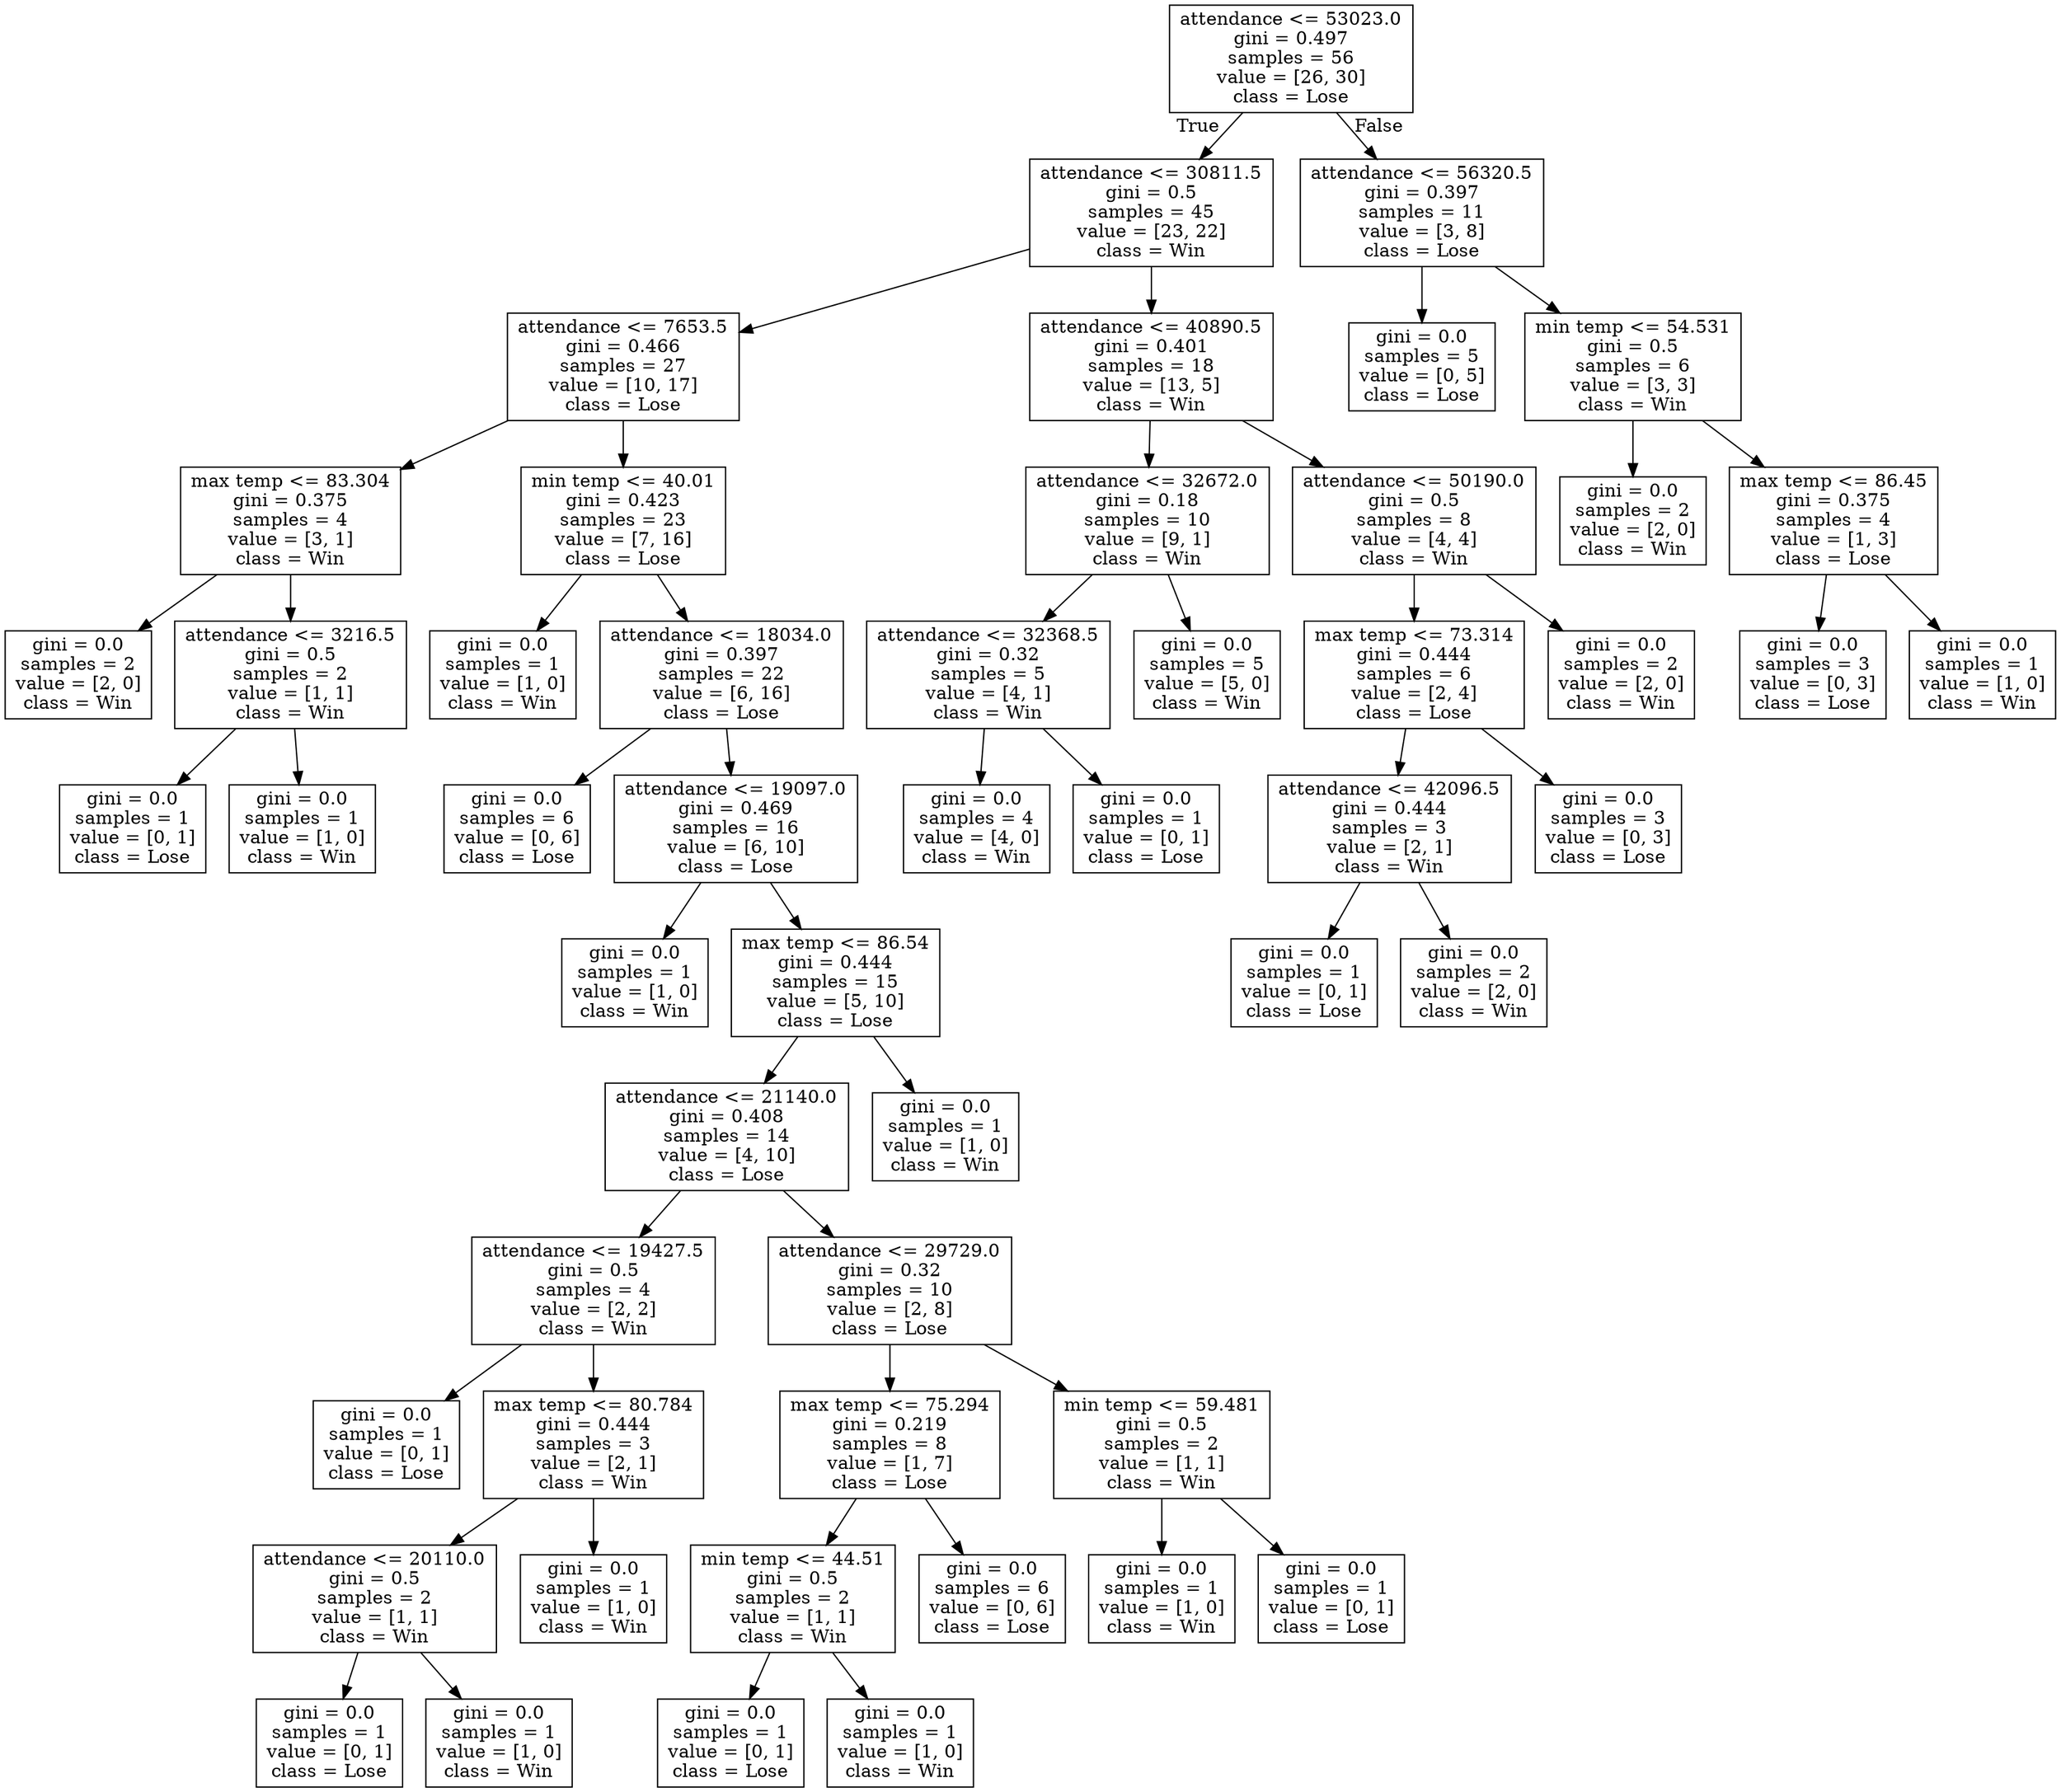 digraph Tree {
node [shape=box] ;
0 [label="attendance <= 53023.0\ngini = 0.497\nsamples = 56\nvalue = [26, 30]\nclass = Lose"] ;
1 [label="attendance <= 30811.5\ngini = 0.5\nsamples = 45\nvalue = [23, 22]\nclass = Win"] ;
0 -> 1 [labeldistance=2.5, labelangle=45, headlabel="True"] ;
2 [label="attendance <= 7653.5\ngini = 0.466\nsamples = 27\nvalue = [10, 17]\nclass = Lose"] ;
1 -> 2 ;
3 [label="max temp <= 83.304\ngini = 0.375\nsamples = 4\nvalue = [3, 1]\nclass = Win"] ;
2 -> 3 ;
4 [label="gini = 0.0\nsamples = 2\nvalue = [2, 0]\nclass = Win"] ;
3 -> 4 ;
5 [label="attendance <= 3216.5\ngini = 0.5\nsamples = 2\nvalue = [1, 1]\nclass = Win"] ;
3 -> 5 ;
6 [label="gini = 0.0\nsamples = 1\nvalue = [0, 1]\nclass = Lose"] ;
5 -> 6 ;
7 [label="gini = 0.0\nsamples = 1\nvalue = [1, 0]\nclass = Win"] ;
5 -> 7 ;
8 [label="min temp <= 40.01\ngini = 0.423\nsamples = 23\nvalue = [7, 16]\nclass = Lose"] ;
2 -> 8 ;
9 [label="gini = 0.0\nsamples = 1\nvalue = [1, 0]\nclass = Win"] ;
8 -> 9 ;
10 [label="attendance <= 18034.0\ngini = 0.397\nsamples = 22\nvalue = [6, 16]\nclass = Lose"] ;
8 -> 10 ;
11 [label="gini = 0.0\nsamples = 6\nvalue = [0, 6]\nclass = Lose"] ;
10 -> 11 ;
12 [label="attendance <= 19097.0\ngini = 0.469\nsamples = 16\nvalue = [6, 10]\nclass = Lose"] ;
10 -> 12 ;
13 [label="gini = 0.0\nsamples = 1\nvalue = [1, 0]\nclass = Win"] ;
12 -> 13 ;
14 [label="max temp <= 86.54\ngini = 0.444\nsamples = 15\nvalue = [5, 10]\nclass = Lose"] ;
12 -> 14 ;
15 [label="attendance <= 21140.0\ngini = 0.408\nsamples = 14\nvalue = [4, 10]\nclass = Lose"] ;
14 -> 15 ;
16 [label="attendance <= 19427.5\ngini = 0.5\nsamples = 4\nvalue = [2, 2]\nclass = Win"] ;
15 -> 16 ;
17 [label="gini = 0.0\nsamples = 1\nvalue = [0, 1]\nclass = Lose"] ;
16 -> 17 ;
18 [label="max temp <= 80.784\ngini = 0.444\nsamples = 3\nvalue = [2, 1]\nclass = Win"] ;
16 -> 18 ;
19 [label="attendance <= 20110.0\ngini = 0.5\nsamples = 2\nvalue = [1, 1]\nclass = Win"] ;
18 -> 19 ;
20 [label="gini = 0.0\nsamples = 1\nvalue = [0, 1]\nclass = Lose"] ;
19 -> 20 ;
21 [label="gini = 0.0\nsamples = 1\nvalue = [1, 0]\nclass = Win"] ;
19 -> 21 ;
22 [label="gini = 0.0\nsamples = 1\nvalue = [1, 0]\nclass = Win"] ;
18 -> 22 ;
23 [label="attendance <= 29729.0\ngini = 0.32\nsamples = 10\nvalue = [2, 8]\nclass = Lose"] ;
15 -> 23 ;
24 [label="max temp <= 75.294\ngini = 0.219\nsamples = 8\nvalue = [1, 7]\nclass = Lose"] ;
23 -> 24 ;
25 [label="min temp <= 44.51\ngini = 0.5\nsamples = 2\nvalue = [1, 1]\nclass = Win"] ;
24 -> 25 ;
26 [label="gini = 0.0\nsamples = 1\nvalue = [0, 1]\nclass = Lose"] ;
25 -> 26 ;
27 [label="gini = 0.0\nsamples = 1\nvalue = [1, 0]\nclass = Win"] ;
25 -> 27 ;
28 [label="gini = 0.0\nsamples = 6\nvalue = [0, 6]\nclass = Lose"] ;
24 -> 28 ;
29 [label="min temp <= 59.481\ngini = 0.5\nsamples = 2\nvalue = [1, 1]\nclass = Win"] ;
23 -> 29 ;
30 [label="gini = 0.0\nsamples = 1\nvalue = [1, 0]\nclass = Win"] ;
29 -> 30 ;
31 [label="gini = 0.0\nsamples = 1\nvalue = [0, 1]\nclass = Lose"] ;
29 -> 31 ;
32 [label="gini = 0.0\nsamples = 1\nvalue = [1, 0]\nclass = Win"] ;
14 -> 32 ;
33 [label="attendance <= 40890.5\ngini = 0.401\nsamples = 18\nvalue = [13, 5]\nclass = Win"] ;
1 -> 33 ;
34 [label="attendance <= 32672.0\ngini = 0.18\nsamples = 10\nvalue = [9, 1]\nclass = Win"] ;
33 -> 34 ;
35 [label="attendance <= 32368.5\ngini = 0.32\nsamples = 5\nvalue = [4, 1]\nclass = Win"] ;
34 -> 35 ;
36 [label="gini = 0.0\nsamples = 4\nvalue = [4, 0]\nclass = Win"] ;
35 -> 36 ;
37 [label="gini = 0.0\nsamples = 1\nvalue = [0, 1]\nclass = Lose"] ;
35 -> 37 ;
38 [label="gini = 0.0\nsamples = 5\nvalue = [5, 0]\nclass = Win"] ;
34 -> 38 ;
39 [label="attendance <= 50190.0\ngini = 0.5\nsamples = 8\nvalue = [4, 4]\nclass = Win"] ;
33 -> 39 ;
40 [label="max temp <= 73.314\ngini = 0.444\nsamples = 6\nvalue = [2, 4]\nclass = Lose"] ;
39 -> 40 ;
41 [label="attendance <= 42096.5\ngini = 0.444\nsamples = 3\nvalue = [2, 1]\nclass = Win"] ;
40 -> 41 ;
42 [label="gini = 0.0\nsamples = 1\nvalue = [0, 1]\nclass = Lose"] ;
41 -> 42 ;
43 [label="gini = 0.0\nsamples = 2\nvalue = [2, 0]\nclass = Win"] ;
41 -> 43 ;
44 [label="gini = 0.0\nsamples = 3\nvalue = [0, 3]\nclass = Lose"] ;
40 -> 44 ;
45 [label="gini = 0.0\nsamples = 2\nvalue = [2, 0]\nclass = Win"] ;
39 -> 45 ;
46 [label="attendance <= 56320.5\ngini = 0.397\nsamples = 11\nvalue = [3, 8]\nclass = Lose"] ;
0 -> 46 [labeldistance=2.5, labelangle=-45, headlabel="False"] ;
47 [label="gini = 0.0\nsamples = 5\nvalue = [0, 5]\nclass = Lose"] ;
46 -> 47 ;
48 [label="min temp <= 54.531\ngini = 0.5\nsamples = 6\nvalue = [3, 3]\nclass = Win"] ;
46 -> 48 ;
49 [label="gini = 0.0\nsamples = 2\nvalue = [2, 0]\nclass = Win"] ;
48 -> 49 ;
50 [label="max temp <= 86.45\ngini = 0.375\nsamples = 4\nvalue = [1, 3]\nclass = Lose"] ;
48 -> 50 ;
51 [label="gini = 0.0\nsamples = 3\nvalue = [0, 3]\nclass = Lose"] ;
50 -> 51 ;
52 [label="gini = 0.0\nsamples = 1\nvalue = [1, 0]\nclass = Win"] ;
50 -> 52 ;
}